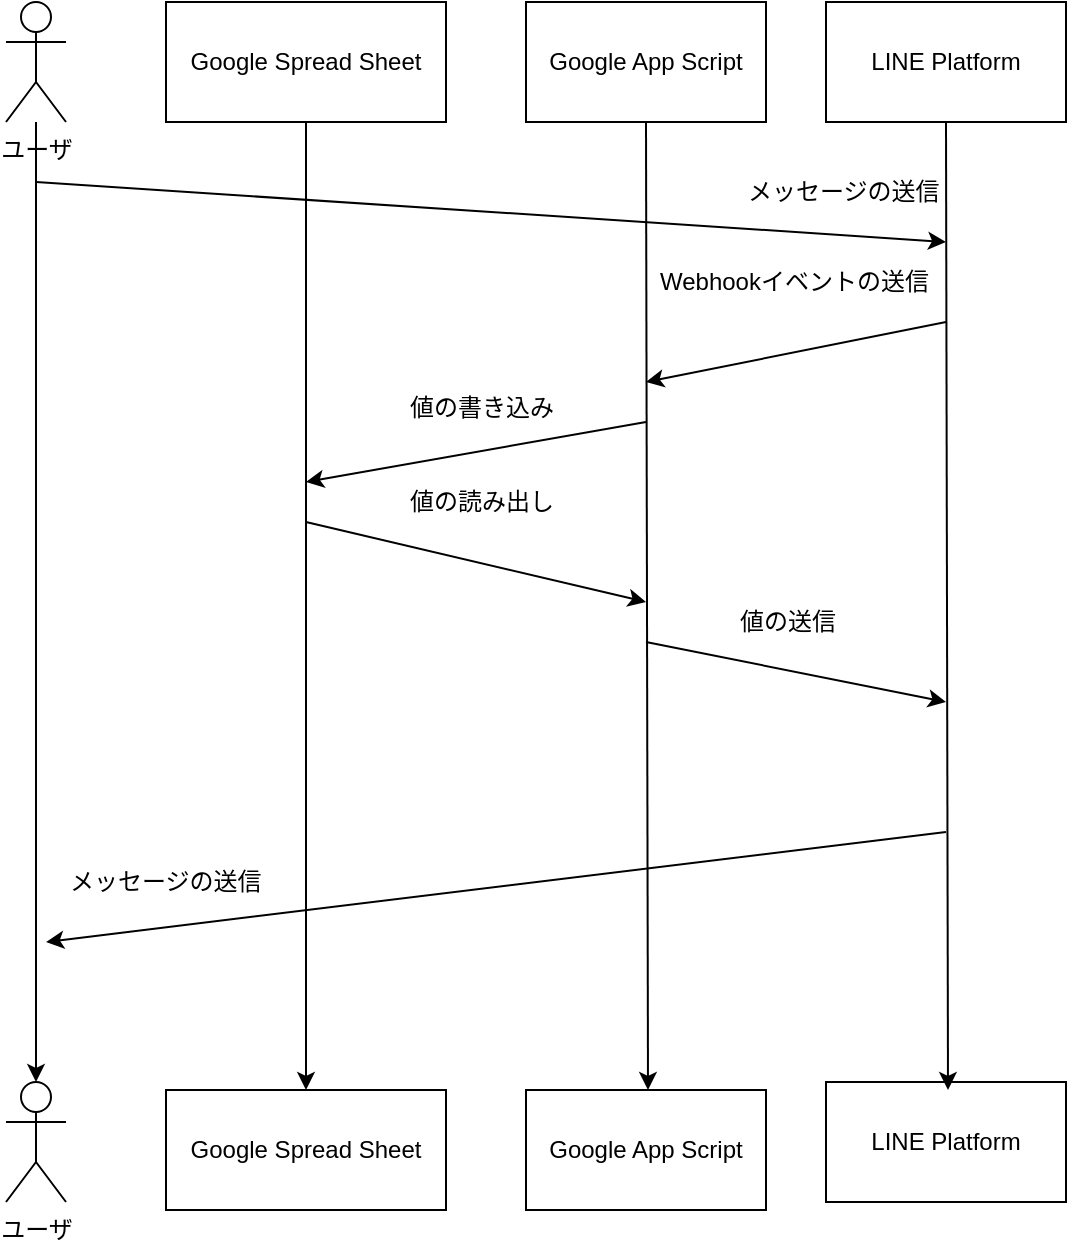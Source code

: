 <mxfile version="10.8.0" type="github"><diagram id="ZZNxUlGZPnudt6ihbLss" name="Page-1"><mxGraphModel dx="1638" dy="828" grid="1" gridSize="10" guides="1" tooltips="1" connect="1" arrows="1" fold="1" page="1" pageScale="1" pageWidth="827" pageHeight="1169" math="0" shadow="0"><root><mxCell id="0"/><mxCell id="1" parent="0"/><mxCell id="_uEI1bR-7EGMHf2x5O_V-1" value="ユーザ" style="shape=umlActor;verticalLabelPosition=bottom;labelBackgroundColor=#ffffff;verticalAlign=top;html=1;outlineConnect=0;" parent="1" vertex="1"><mxGeometry x="100" y="10" width="30" height="60" as="geometry"/></mxCell><mxCell id="_uEI1bR-7EGMHf2x5O_V-2" value="LINE Platform" style="rounded=0;whiteSpace=wrap;html=1;" parent="1" vertex="1"><mxGeometry x="510" y="10" width="120" height="60" as="geometry"/></mxCell><mxCell id="_uEI1bR-7EGMHf2x5O_V-3" value="Google Spread Sheet" style="rounded=0;whiteSpace=wrap;html=1;" parent="1" vertex="1"><mxGeometry x="180" y="10" width="140" height="60" as="geometry"/></mxCell><mxCell id="_uEI1bR-7EGMHf2x5O_V-4" value="Google App Script" style="rounded=0;whiteSpace=wrap;html=1;" parent="1" vertex="1"><mxGeometry x="360" y="10" width="120" height="60" as="geometry"/></mxCell><mxCell id="_uEI1bR-7EGMHf2x5O_V-5" value="Google Spread Sheet" style="rounded=0;whiteSpace=wrap;html=1;" parent="1" vertex="1"><mxGeometry x="180" y="554" width="140" height="60" as="geometry"/></mxCell><mxCell id="_uEI1bR-7EGMHf2x5O_V-6" value="Google App Script" style="rounded=0;whiteSpace=wrap;html=1;" parent="1" vertex="1"><mxGeometry x="360" y="554" width="120" height="60" as="geometry"/></mxCell><mxCell id="_uEI1bR-7EGMHf2x5O_V-7" value="LINE Platform" style="rounded=0;whiteSpace=wrap;html=1;" parent="1" vertex="1"><mxGeometry x="510" y="550" width="120" height="60" as="geometry"/></mxCell><mxCell id="_uEI1bR-7EGMHf2x5O_V-9" value="" style="endArrow=classic;html=1;" parent="1" source="_uEI1bR-7EGMHf2x5O_V-1" target="_uEI1bR-7EGMHf2x5O_V-10" edge="1"><mxGeometry width="50" height="50" relative="1" as="geometry"><mxPoint x="70" y="450" as="sourcePoint"/><mxPoint x="120" y="400" as="targetPoint"/></mxGeometry></mxCell><mxCell id="_uEI1bR-7EGMHf2x5O_V-10" value="ユーザ" style="shape=umlActor;verticalLabelPosition=bottom;labelBackgroundColor=#ffffff;verticalAlign=top;html=1;outlineConnect=0;" parent="1" vertex="1"><mxGeometry x="100" y="550" width="30" height="60" as="geometry"/></mxCell><mxCell id="_uEI1bR-7EGMHf2x5O_V-15" value="" style="endArrow=classic;html=1;entryX=0.5;entryY=0;entryDx=0;entryDy=0;exitX=0.5;exitY=1;exitDx=0;exitDy=0;" parent="1" source="_uEI1bR-7EGMHf2x5O_V-3" target="_uEI1bR-7EGMHf2x5O_V-5" edge="1"><mxGeometry width="50" height="50" relative="1" as="geometry"><mxPoint x="249" y="240" as="sourcePoint"/><mxPoint x="249" y="550" as="targetPoint"/></mxGeometry></mxCell><mxCell id="_uEI1bR-7EGMHf2x5O_V-16" value="" style="endArrow=classic;html=1;entryX=0.5;entryY=0;entryDx=0;entryDy=0;exitX=0.5;exitY=1;exitDx=0;exitDy=0;" parent="1" source="_uEI1bR-7EGMHf2x5O_V-4" edge="1"><mxGeometry width="50" height="50" relative="1" as="geometry"><mxPoint x="420" y="240" as="sourcePoint"/><mxPoint x="421" y="554" as="targetPoint"/></mxGeometry></mxCell><mxCell id="_uEI1bR-7EGMHf2x5O_V-17" value="" style="endArrow=classic;html=1;entryX=0.5;entryY=0;entryDx=0;entryDy=0;exitX=0.5;exitY=1;exitDx=0;exitDy=0;" parent="1" source="_uEI1bR-7EGMHf2x5O_V-2" edge="1"><mxGeometry width="50" height="50" relative="1" as="geometry"><mxPoint x="570" y="240" as="sourcePoint"/><mxPoint x="571" y="554" as="targetPoint"/></mxGeometry></mxCell><mxCell id="_uEI1bR-7EGMHf2x5O_V-18" value="" style="endArrow=classic;html=1;" parent="1" edge="1"><mxGeometry width="50" height="50" relative="1" as="geometry"><mxPoint x="115" y="100" as="sourcePoint"/><mxPoint x="570" y="130" as="targetPoint"/></mxGeometry></mxCell><mxCell id="_uEI1bR-7EGMHf2x5O_V-20" value="メッセージの送信" style="text;html=1;resizable=0;points=[];autosize=1;align=left;verticalAlign=top;spacingTop=-4;" parent="1" vertex="1"><mxGeometry x="469" y="95" width="110" height="20" as="geometry"/></mxCell><mxCell id="_uEI1bR-7EGMHf2x5O_V-21" value="" style="endArrow=classic;html=1;" parent="1" edge="1"><mxGeometry width="50" height="50" relative="1" as="geometry"><mxPoint x="570" y="170" as="sourcePoint"/><mxPoint x="420" y="200" as="targetPoint"/></mxGeometry></mxCell><mxCell id="_uEI1bR-7EGMHf2x5O_V-22" value="Webhookイベントの送信&lt;br&gt;&lt;br&gt;" style="text;html=1;resizable=0;points=[];autosize=1;align=left;verticalAlign=top;spacingTop=-4;" parent="1" vertex="1"><mxGeometry x="425" y="140" width="150" height="30" as="geometry"/></mxCell><mxCell id="_uEI1bR-7EGMHf2x5O_V-24" value="" style="endArrow=classic;html=1;" parent="1" edge="1"><mxGeometry width="50" height="50" relative="1" as="geometry"><mxPoint x="420" y="220" as="sourcePoint"/><mxPoint x="250" y="250" as="targetPoint"/></mxGeometry></mxCell><mxCell id="_uEI1bR-7EGMHf2x5O_V-25" value="値の書き込み" style="text;html=1;resizable=0;points=[];autosize=1;align=left;verticalAlign=top;spacingTop=-4;" parent="1" vertex="1"><mxGeometry x="300" y="203" width="90" height="20" as="geometry"/></mxCell><mxCell id="_uEI1bR-7EGMHf2x5O_V-26" value="" style="endArrow=classic;html=1;" parent="1" edge="1"><mxGeometry width="50" height="50" relative="1" as="geometry"><mxPoint x="250" y="270" as="sourcePoint"/><mxPoint x="420" y="310" as="targetPoint"/></mxGeometry></mxCell><mxCell id="_uEI1bR-7EGMHf2x5O_V-27" value="値の読み出し" style="text;html=1;resizable=0;points=[];autosize=1;align=left;verticalAlign=top;spacingTop=-4;" parent="1" vertex="1"><mxGeometry x="300" y="250" width="90" height="20" as="geometry"/></mxCell><mxCell id="_uEI1bR-7EGMHf2x5O_V-28" value="" style="endArrow=classic;html=1;" parent="1" edge="1"><mxGeometry width="50" height="50" relative="1" as="geometry"><mxPoint x="420" y="330" as="sourcePoint"/><mxPoint x="570" y="360" as="targetPoint"/></mxGeometry></mxCell><mxCell id="_uEI1bR-7EGMHf2x5O_V-29" value="値の送信" style="text;html=1;resizable=0;points=[];autosize=1;align=left;verticalAlign=top;spacingTop=-4;" parent="1" vertex="1"><mxGeometry x="465" y="310" width="60" height="20" as="geometry"/></mxCell><mxCell id="_uEI1bR-7EGMHf2x5O_V-30" value="" style="endArrow=classic;html=1;" parent="1" edge="1"><mxGeometry width="50" height="50" relative="1" as="geometry"><mxPoint x="570" y="425" as="sourcePoint"/><mxPoint x="120" y="480" as="targetPoint"/></mxGeometry></mxCell><mxCell id="_uEI1bR-7EGMHf2x5O_V-31" value="メッセージの送信" style="text;html=1;resizable=0;points=[];autosize=1;align=left;verticalAlign=top;spacingTop=-4;" parent="1" vertex="1"><mxGeometry x="130" y="440" width="110" height="20" as="geometry"/></mxCell></root></mxGraphModel></diagram></mxfile>